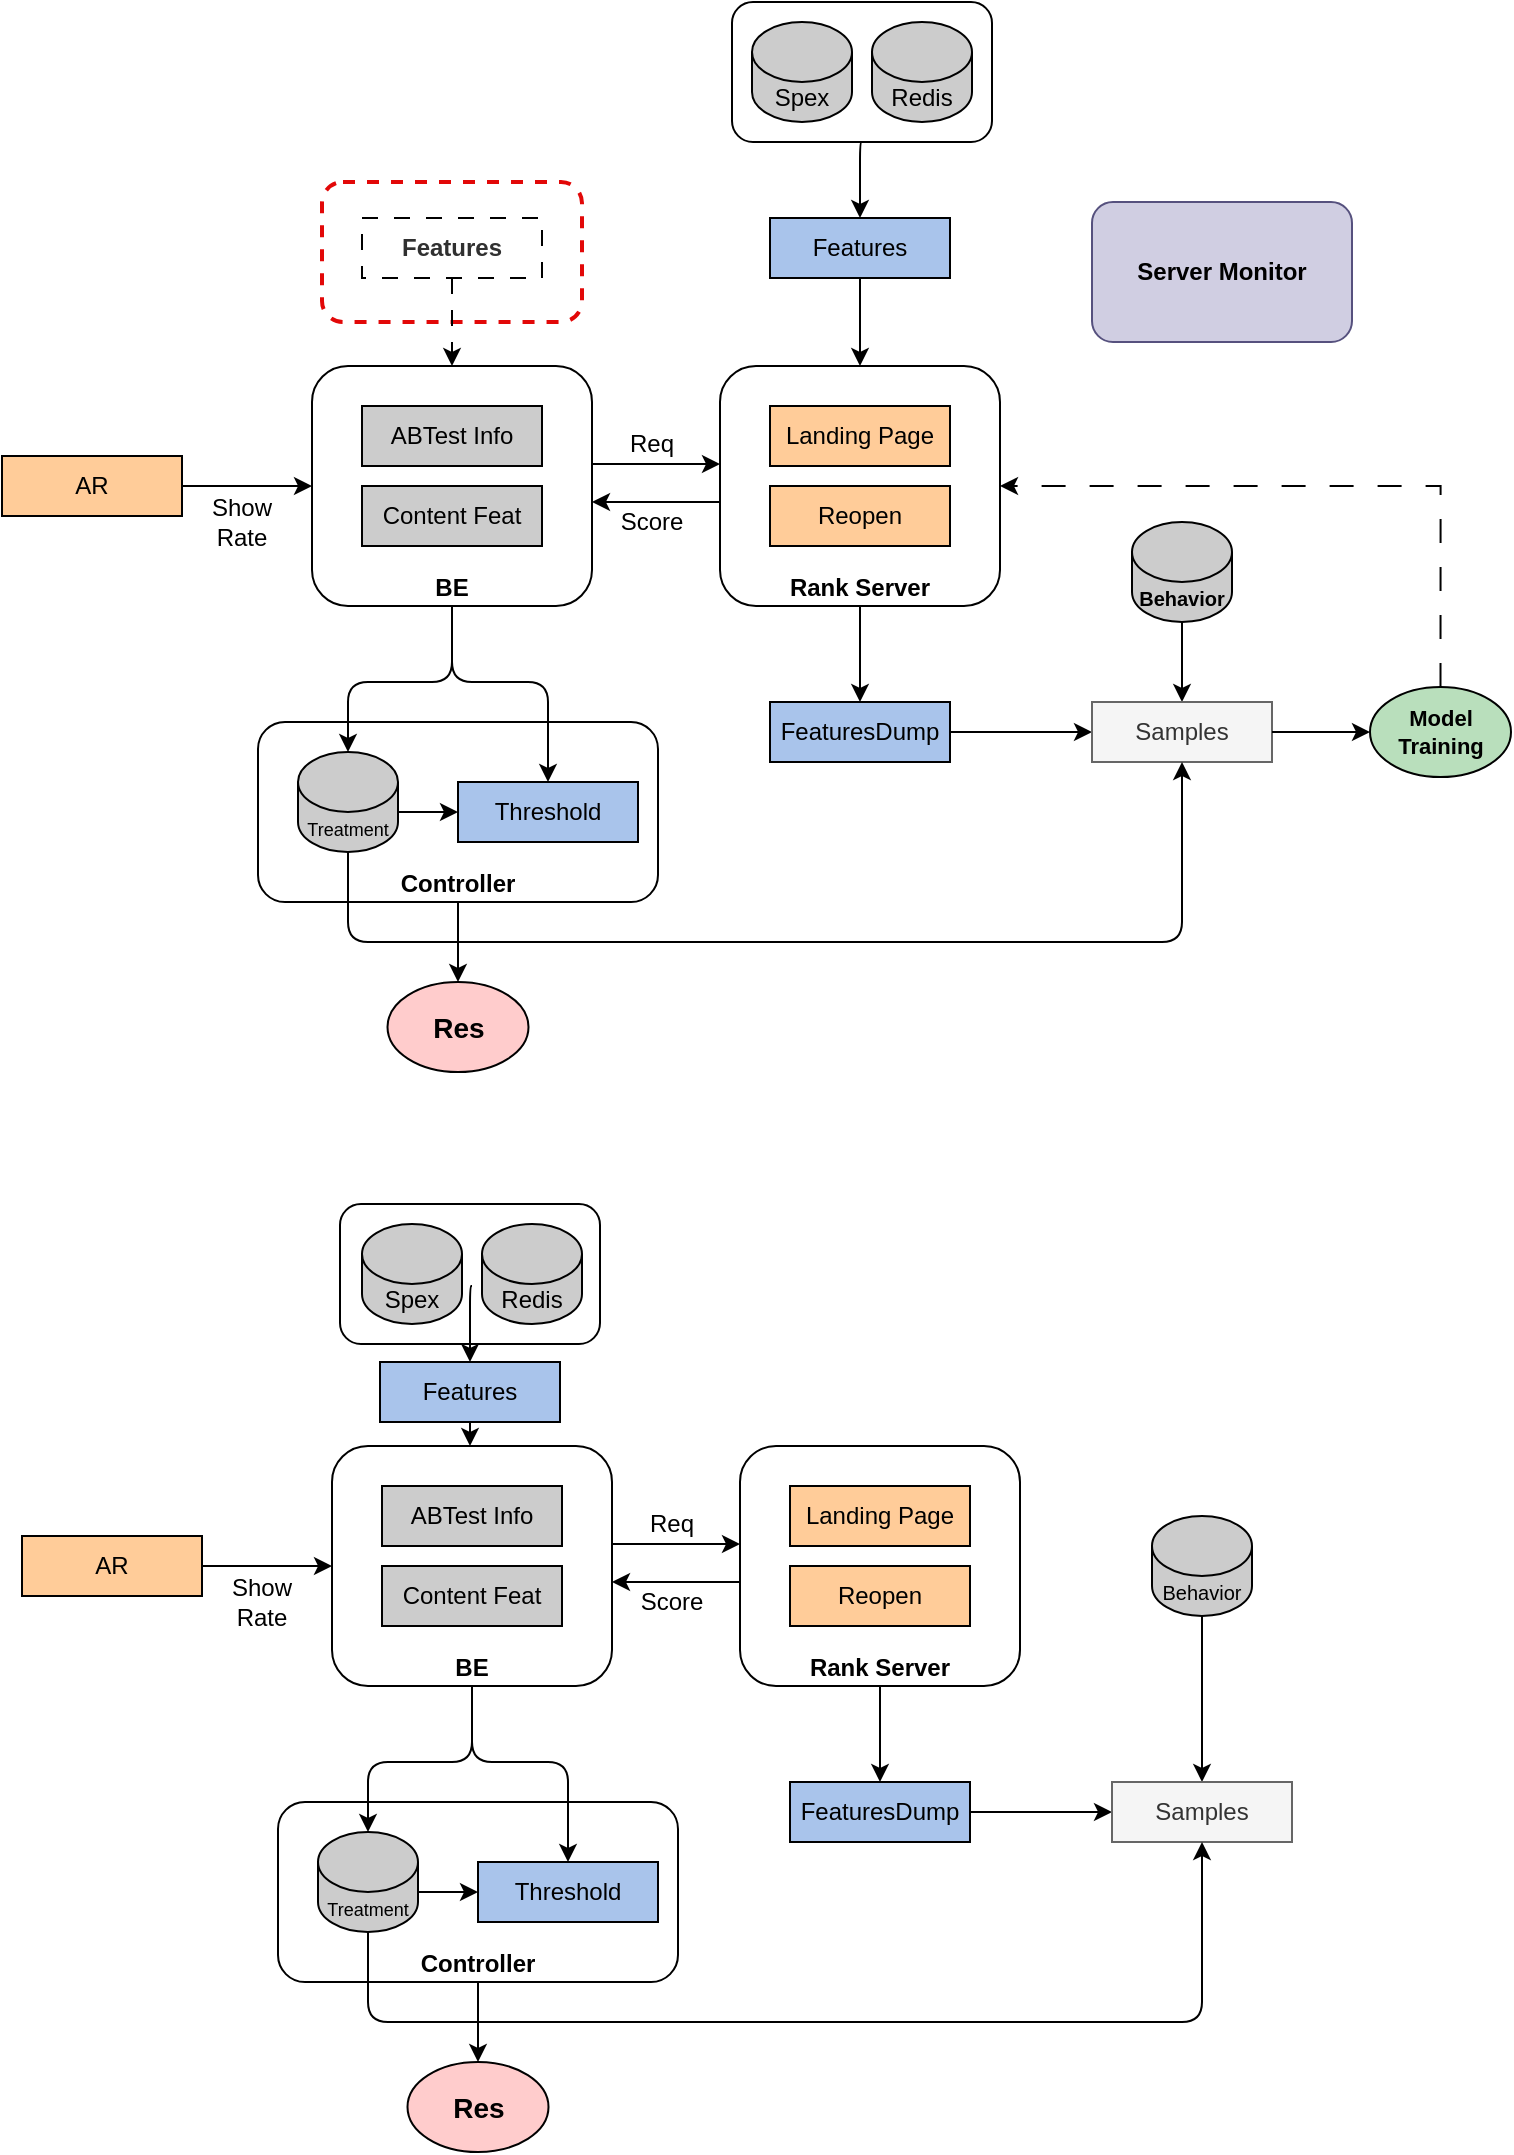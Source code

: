 <mxfile version="22.1.3" type="github">
  <diagram id="C5RBs43oDa-KdzZeNtuy" name="Page-1">
    <mxGraphModel dx="1039" dy="607" grid="1" gridSize="10" guides="1" tooltips="1" connect="1" arrows="1" fold="1" page="1" pageScale="1" pageWidth="827" pageHeight="1169" math="0" shadow="0">
      <root>
        <mxCell id="WIyWlLk6GJQsqaUBKTNV-0" />
        <mxCell id="WIyWlLk6GJQsqaUBKTNV-1" parent="WIyWlLk6GJQsqaUBKTNV-0" />
        <mxCell id="HwtwA2zFTTIl4ysH68V_-41" value="&lt;br&gt;&lt;br&gt;&lt;br&gt;&lt;br&gt;" style="rounded=1;whiteSpace=wrap;html=1;strokeColor=#e20808;dashed=1;strokeWidth=2;" vertex="1" parent="WIyWlLk6GJQsqaUBKTNV-1">
          <mxGeometry x="216" y="160" width="130" height="70" as="geometry" />
        </mxCell>
        <mxCell id="HwtwA2zFTTIl4ysH68V_-38" value="" style="rounded=1;whiteSpace=wrap;html=1;" vertex="1" parent="WIyWlLk6GJQsqaUBKTNV-1">
          <mxGeometry x="225" y="671" width="130" height="70" as="geometry" />
        </mxCell>
        <mxCell id="6RudLV-lCV3WTsC6pA_N-3" style="edgeStyle=orthogonalEdgeStyle;orthogonalLoop=1;jettySize=auto;html=1;exitX=1;exitY=0.5;exitDx=0;exitDy=0;entryX=0;entryY=0.5;entryDx=0;entryDy=0;targetPerimeterSpacing=6;sourcePerimeterSpacing=6;" parent="WIyWlLk6GJQsqaUBKTNV-1" edge="1">
          <mxGeometry relative="1" as="geometry">
            <mxPoint x="415" y="301" as="targetPoint" />
            <mxPoint x="351" y="301" as="sourcePoint" />
          </mxGeometry>
        </mxCell>
        <mxCell id="6RudLV-lCV3WTsC6pA_N-0" value="&lt;br&gt;&lt;br&gt;&lt;br&gt;&lt;br&gt;&lt;br&gt;&lt;br&gt;&lt;br&gt;&lt;b&gt;BE&lt;/b&gt;&lt;div style=&quot;text-align: justify;&quot;&gt;&lt;/div&gt;" style="rounded=1;whiteSpace=wrap;html=1;" parent="WIyWlLk6GJQsqaUBKTNV-1" vertex="1">
          <mxGeometry x="211" y="252" width="140" height="120" as="geometry" />
        </mxCell>
        <mxCell id="6RudLV-lCV3WTsC6pA_N-1" value="Content Feat" style="rounded=0;whiteSpace=wrap;html=1;fillColor=#CCCCCC;" parent="WIyWlLk6GJQsqaUBKTNV-1" vertex="1">
          <mxGeometry x="236" y="312" width="90" height="30" as="geometry" />
        </mxCell>
        <mxCell id="6RudLV-lCV3WTsC6pA_N-2" value="ABTest Info" style="rounded=0;whiteSpace=wrap;html=1;fillColor=#CCCCCC;" parent="WIyWlLk6GJQsqaUBKTNV-1" vertex="1">
          <mxGeometry x="236" y="272" width="90" height="30" as="geometry" />
        </mxCell>
        <mxCell id="6RudLV-lCV3WTsC6pA_N-24" style="edgeStyle=orthogonalEdgeStyle;orthogonalLoop=1;jettySize=auto;html=1;exitX=0.5;exitY=1;exitDx=0;exitDy=0;" parent="WIyWlLk6GJQsqaUBKTNV-1" source="6RudLV-lCV3WTsC6pA_N-4" target="6RudLV-lCV3WTsC6pA_N-23" edge="1">
          <mxGeometry relative="1" as="geometry" />
        </mxCell>
        <mxCell id="6RudLV-lCV3WTsC6pA_N-4" value="&lt;br&gt;&lt;br&gt;&lt;br&gt;&lt;br&gt;&lt;br&gt;&lt;br&gt;&lt;br&gt;&lt;b&gt;Rank Server&lt;/b&gt;&lt;br&gt;&lt;div style=&quot;text-align: justify;&quot;&gt;&lt;/div&gt;" style="rounded=1;whiteSpace=wrap;html=1;" parent="WIyWlLk6GJQsqaUBKTNV-1" vertex="1">
          <mxGeometry x="415" y="252" width="140" height="120" as="geometry" />
        </mxCell>
        <mxCell id="6RudLV-lCV3WTsC6pA_N-8" style="edgeStyle=orthogonalEdgeStyle;orthogonalLoop=1;jettySize=auto;html=1;targetPerimeterSpacing=6;sourcePerimeterSpacing=6;entryX=1;entryY=0.5;entryDx=0;entryDy=0;exitX=0;exitY=0.5;exitDx=0;exitDy=0;" parent="WIyWlLk6GJQsqaUBKTNV-1" edge="1">
          <mxGeometry relative="1" as="geometry">
            <mxPoint x="351" y="320" as="targetPoint" />
            <mxPoint x="415" y="320" as="sourcePoint" />
          </mxGeometry>
        </mxCell>
        <mxCell id="6RudLV-lCV3WTsC6pA_N-9" value="Req" style="text;html=1;strokeColor=none;fillColor=none;align=center;verticalAlign=middle;whiteSpace=wrap;rounded=0;" parent="WIyWlLk6GJQsqaUBKTNV-1" vertex="1">
          <mxGeometry x="351" y="276" width="60" height="30" as="geometry" />
        </mxCell>
        <mxCell id="6RudLV-lCV3WTsC6pA_N-10" value="Score" style="text;html=1;strokeColor=none;fillColor=none;align=center;verticalAlign=middle;whiteSpace=wrap;rounded=0;" parent="WIyWlLk6GJQsqaUBKTNV-1" vertex="1">
          <mxGeometry x="351" y="315" width="60" height="30" as="geometry" />
        </mxCell>
        <mxCell id="6RudLV-lCV3WTsC6pA_N-11" value="Landing Page" style="rounded=0;whiteSpace=wrap;html=1;fillColor=#FFCC99;" parent="WIyWlLk6GJQsqaUBKTNV-1" vertex="1">
          <mxGeometry x="440" y="272" width="90" height="30" as="geometry" />
        </mxCell>
        <mxCell id="6RudLV-lCV3WTsC6pA_N-12" value="Reopen" style="rounded=0;whiteSpace=wrap;html=1;fillColor=#FFCC99;" parent="WIyWlLk6GJQsqaUBKTNV-1" vertex="1">
          <mxGeometry x="440" y="312" width="90" height="30" as="geometry" />
        </mxCell>
        <mxCell id="6RudLV-lCV3WTsC6pA_N-15" style="edgeStyle=orthogonalEdgeStyle;orthogonalLoop=1;jettySize=auto;html=1;exitX=0.5;exitY=1;exitDx=0;exitDy=0;entryX=0.5;entryY=0;entryDx=0;entryDy=0;" parent="WIyWlLk6GJQsqaUBKTNV-1" source="6RudLV-lCV3WTsC6pA_N-13" target="6RudLV-lCV3WTsC6pA_N-4" edge="1">
          <mxGeometry relative="1" as="geometry" />
        </mxCell>
        <mxCell id="6RudLV-lCV3WTsC6pA_N-13" value="Features" style="rounded=0;whiteSpace=wrap;html=1;fillColor=#A9C4EB;" parent="WIyWlLk6GJQsqaUBKTNV-1" vertex="1">
          <mxGeometry x="440" y="178" width="90" height="30" as="geometry" />
        </mxCell>
        <mxCell id="6RudLV-lCV3WTsC6pA_N-18" style="edgeStyle=orthogonalEdgeStyle;orthogonalLoop=1;jettySize=auto;html=1;exitX=0.5;exitY=1;exitDx=0;exitDy=0;entryX=0.5;entryY=0;entryDx=0;entryDy=0;" parent="WIyWlLk6GJQsqaUBKTNV-1" source="6RudLV-lCV3WTsC6pA_N-17" target="6RudLV-lCV3WTsC6pA_N-13" edge="1">
          <mxGeometry relative="1" as="geometry" />
        </mxCell>
        <mxCell id="6RudLV-lCV3WTsC6pA_N-17" value="" style="rounded=1;whiteSpace=wrap;html=1;" parent="WIyWlLk6GJQsqaUBKTNV-1" vertex="1">
          <mxGeometry x="421" y="70" width="130" height="70" as="geometry" />
        </mxCell>
        <mxCell id="6RudLV-lCV3WTsC6pA_N-20" value="Spex" style="shape=cylinder3;whiteSpace=wrap;html=1;boundedLbl=1;backgroundOutline=1;size=15;fillColor=#CCCCCC;" parent="WIyWlLk6GJQsqaUBKTNV-1" vertex="1">
          <mxGeometry x="431" y="80" width="50" height="50" as="geometry" />
        </mxCell>
        <mxCell id="6RudLV-lCV3WTsC6pA_N-21" value="Redis" style="shape=cylinder3;whiteSpace=wrap;html=1;boundedLbl=1;backgroundOutline=1;size=15;fillColor=#CCCCCC;" parent="WIyWlLk6GJQsqaUBKTNV-1" vertex="1">
          <mxGeometry x="491" y="80" width="50" height="50" as="geometry" />
        </mxCell>
        <mxCell id="6RudLV-lCV3WTsC6pA_N-29" style="edgeStyle=orthogonalEdgeStyle;orthogonalLoop=1;jettySize=auto;html=1;exitX=1;exitY=0.5;exitDx=0;exitDy=0;entryX=0;entryY=0.5;entryDx=0;entryDy=0;" parent="WIyWlLk6GJQsqaUBKTNV-1" source="6RudLV-lCV3WTsC6pA_N-23" target="6RudLV-lCV3WTsC6pA_N-27" edge="1">
          <mxGeometry relative="1" as="geometry" />
        </mxCell>
        <mxCell id="6RudLV-lCV3WTsC6pA_N-23" value="FeaturesDump" style="rounded=0;whiteSpace=wrap;html=1;fillColor=#A9C4EB;" parent="WIyWlLk6GJQsqaUBKTNV-1" vertex="1">
          <mxGeometry x="440" y="420" width="90" height="30" as="geometry" />
        </mxCell>
        <mxCell id="6RudLV-lCV3WTsC6pA_N-28" style="edgeStyle=orthogonalEdgeStyle;orthogonalLoop=1;jettySize=auto;html=1;exitX=0.5;exitY=1;exitDx=0;exitDy=0;exitPerimeter=0;" parent="WIyWlLk6GJQsqaUBKTNV-1" source="6RudLV-lCV3WTsC6pA_N-25" target="6RudLV-lCV3WTsC6pA_N-27" edge="1">
          <mxGeometry relative="1" as="geometry" />
        </mxCell>
        <mxCell id="6RudLV-lCV3WTsC6pA_N-25" value="&lt;font style=&quot;font-size: 10px;&quot;&gt;Behavior&lt;/font&gt;" style="shape=cylinder3;whiteSpace=wrap;html=1;boundedLbl=1;backgroundOutline=1;size=15;fillColor=#CCCCCC;fontStyle=1" parent="WIyWlLk6GJQsqaUBKTNV-1" vertex="1">
          <mxGeometry x="621" y="330" width="50" height="50" as="geometry" />
        </mxCell>
        <mxCell id="6RudLV-lCV3WTsC6pA_N-27" value="Samples" style="rounded=0;whiteSpace=wrap;html=1;fillColor=#f5f5f5;fontColor=#333333;strokeColor=#666666;" parent="WIyWlLk6GJQsqaUBKTNV-1" vertex="1">
          <mxGeometry x="601" y="420" width="90" height="30" as="geometry" />
        </mxCell>
        <mxCell id="6RudLV-lCV3WTsC6pA_N-32" style="edgeStyle=orthogonalEdgeStyle;orthogonalLoop=1;jettySize=auto;html=1;exitX=1;exitY=0.5;exitDx=0;exitDy=0;entryX=0;entryY=0.5;entryDx=0;entryDy=0;" parent="WIyWlLk6GJQsqaUBKTNV-1" source="6RudLV-lCV3WTsC6pA_N-31" target="6RudLV-lCV3WTsC6pA_N-0" edge="1">
          <mxGeometry relative="1" as="geometry" />
        </mxCell>
        <mxCell id="6RudLV-lCV3WTsC6pA_N-31" value="AR" style="rounded=0;whiteSpace=wrap;html=1;fillColor=#FFCC99;" parent="WIyWlLk6GJQsqaUBKTNV-1" vertex="1">
          <mxGeometry x="56" y="297" width="90" height="30" as="geometry" />
        </mxCell>
        <mxCell id="6RudLV-lCV3WTsC6pA_N-33" value="Show Rate" style="text;html=1;strokeColor=none;fillColor=none;align=center;verticalAlign=middle;whiteSpace=wrap;rounded=0;" parent="WIyWlLk6GJQsqaUBKTNV-1" vertex="1">
          <mxGeometry x="146" y="315" width="60" height="30" as="geometry" />
        </mxCell>
        <mxCell id="6RudLV-lCV3WTsC6pA_N-46" style="edgeStyle=orthogonalEdgeStyle;orthogonalLoop=1;jettySize=auto;html=1;exitX=0.5;exitY=1;exitDx=0;exitDy=0;entryX=0.5;entryY=0;entryDx=0;entryDy=0;" parent="WIyWlLk6GJQsqaUBKTNV-1" source="6RudLV-lCV3WTsC6pA_N-35" target="6RudLV-lCV3WTsC6pA_N-44" edge="1">
          <mxGeometry relative="1" as="geometry" />
        </mxCell>
        <mxCell id="6RudLV-lCV3WTsC6pA_N-35" value="&lt;br&gt;&lt;br&gt;&lt;br&gt;&lt;br&gt;&lt;br&gt;&lt;b&gt;Controller&lt;/b&gt;&lt;br&gt;&lt;div style=&quot;text-align: justify;&quot;&gt;&lt;/div&gt;" style="rounded=1;whiteSpace=wrap;html=1;" parent="WIyWlLk6GJQsqaUBKTNV-1" vertex="1">
          <mxGeometry x="184" y="430" width="200" height="90" as="geometry" />
        </mxCell>
        <mxCell id="6RudLV-lCV3WTsC6pA_N-40" style="edgeStyle=orthogonalEdgeStyle;orthogonalLoop=1;jettySize=auto;html=1;exitX=1;exitY=0;exitDx=0;exitDy=30;exitPerimeter=0;entryX=0;entryY=0.5;entryDx=0;entryDy=0;" parent="WIyWlLk6GJQsqaUBKTNV-1" source="6RudLV-lCV3WTsC6pA_N-36" target="6RudLV-lCV3WTsC6pA_N-37" edge="1">
          <mxGeometry relative="1" as="geometry" />
        </mxCell>
        <mxCell id="6RudLV-lCV3WTsC6pA_N-42" style="edgeStyle=orthogonalEdgeStyle;orthogonalLoop=1;jettySize=auto;html=1;exitX=0.5;exitY=1;exitDx=0;exitDy=0;exitPerimeter=0;entryX=0.5;entryY=1;entryDx=0;entryDy=0;" parent="WIyWlLk6GJQsqaUBKTNV-1" source="6RudLV-lCV3WTsC6pA_N-36" target="6RudLV-lCV3WTsC6pA_N-27" edge="1">
          <mxGeometry relative="1" as="geometry">
            <Array as="points">
              <mxPoint x="229" y="540" />
              <mxPoint x="646" y="540" />
            </Array>
          </mxGeometry>
        </mxCell>
        <mxCell id="6RudLV-lCV3WTsC6pA_N-36" value="&lt;font style=&quot;font-size: 9px;&quot;&gt;Treatment&lt;/font&gt;" style="shape=cylinder3;whiteSpace=wrap;html=1;boundedLbl=1;backgroundOutline=1;size=15;fillColor=#CCCCCC;" parent="WIyWlLk6GJQsqaUBKTNV-1" vertex="1">
          <mxGeometry x="204" y="445" width="50" height="50" as="geometry" />
        </mxCell>
        <mxCell id="6RudLV-lCV3WTsC6pA_N-37" value="Threshold" style="rounded=0;whiteSpace=wrap;html=1;fillColor=#A9C4EB;" parent="WIyWlLk6GJQsqaUBKTNV-1" vertex="1">
          <mxGeometry x="284" y="460" width="90" height="30" as="geometry" />
        </mxCell>
        <mxCell id="6RudLV-lCV3WTsC6pA_N-39" style="edgeStyle=orthogonalEdgeStyle;orthogonalLoop=1;jettySize=auto;html=1;exitX=0.5;exitY=1;exitDx=0;exitDy=0;entryX=0.5;entryY=0;entryDx=0;entryDy=0;entryPerimeter=0;" parent="WIyWlLk6GJQsqaUBKTNV-1" source="6RudLV-lCV3WTsC6pA_N-0" target="6RudLV-lCV3WTsC6pA_N-36" edge="1">
          <mxGeometry relative="1" as="geometry">
            <Array as="points">
              <mxPoint x="281" y="410" />
              <mxPoint x="229" y="410" />
            </Array>
          </mxGeometry>
        </mxCell>
        <mxCell id="6RudLV-lCV3WTsC6pA_N-41" style="edgeStyle=orthogonalEdgeStyle;orthogonalLoop=1;jettySize=auto;html=1;exitX=0.5;exitY=1;exitDx=0;exitDy=0;entryX=0.5;entryY=0;entryDx=0;entryDy=0;" parent="WIyWlLk6GJQsqaUBKTNV-1" source="6RudLV-lCV3WTsC6pA_N-0" target="6RudLV-lCV3WTsC6pA_N-37" edge="1">
          <mxGeometry relative="1" as="geometry">
            <Array as="points">
              <mxPoint x="281" y="410" />
              <mxPoint x="329" y="410" />
            </Array>
          </mxGeometry>
        </mxCell>
        <mxCell id="6RudLV-lCV3WTsC6pA_N-44" value="&lt;font style=&quot;font-size: 14px;&quot;&gt;&lt;b&gt;Res&lt;/b&gt;&lt;/font&gt;" style="ellipse;whiteSpace=wrap;html=1;fillColor=#FFCCCC;" parent="WIyWlLk6GJQsqaUBKTNV-1" vertex="1">
          <mxGeometry x="248.75" y="560" width="70.5" height="45" as="geometry" />
        </mxCell>
        <mxCell id="HwtwA2zFTTIl4ysH68V_-0" style="edgeStyle=orthogonalEdgeStyle;orthogonalLoop=1;jettySize=auto;html=1;exitX=1;exitY=0.5;exitDx=0;exitDy=0;entryX=0;entryY=0.5;entryDx=0;entryDy=0;targetPerimeterSpacing=6;sourcePerimeterSpacing=6;" edge="1" parent="WIyWlLk6GJQsqaUBKTNV-1">
          <mxGeometry relative="1" as="geometry">
            <mxPoint x="425" y="841" as="targetPoint" />
            <mxPoint x="361" y="841" as="sourcePoint" />
          </mxGeometry>
        </mxCell>
        <mxCell id="HwtwA2zFTTIl4ysH68V_-1" value="&lt;br&gt;&lt;br&gt;&lt;br&gt;&lt;br&gt;&lt;br&gt;&lt;br&gt;&lt;br&gt;&lt;b&gt;BE&lt;/b&gt;&lt;div style=&quot;text-align: justify;&quot;&gt;&lt;/div&gt;" style="rounded=1;whiteSpace=wrap;html=1;" vertex="1" parent="WIyWlLk6GJQsqaUBKTNV-1">
          <mxGeometry x="221" y="792" width="140" height="120" as="geometry" />
        </mxCell>
        <mxCell id="HwtwA2zFTTIl4ysH68V_-2" value="Content Feat" style="rounded=0;whiteSpace=wrap;html=1;fillColor=#CCCCCC;" vertex="1" parent="WIyWlLk6GJQsqaUBKTNV-1">
          <mxGeometry x="246" y="852" width="90" height="30" as="geometry" />
        </mxCell>
        <mxCell id="HwtwA2zFTTIl4ysH68V_-3" value="ABTest Info" style="rounded=0;whiteSpace=wrap;html=1;fillColor=#CCCCCC;" vertex="1" parent="WIyWlLk6GJQsqaUBKTNV-1">
          <mxGeometry x="246" y="812" width="90" height="30" as="geometry" />
        </mxCell>
        <mxCell id="HwtwA2zFTTIl4ysH68V_-4" style="edgeStyle=orthogonalEdgeStyle;orthogonalLoop=1;jettySize=auto;html=1;exitX=0.5;exitY=1;exitDx=0;exitDy=0;" edge="1" parent="WIyWlLk6GJQsqaUBKTNV-1" source="HwtwA2zFTTIl4ysH68V_-5" target="HwtwA2zFTTIl4ysH68V_-17">
          <mxGeometry relative="1" as="geometry" />
        </mxCell>
        <mxCell id="HwtwA2zFTTIl4ysH68V_-5" value="&lt;br&gt;&lt;br&gt;&lt;br&gt;&lt;br&gt;&lt;br&gt;&lt;br&gt;&lt;br&gt;&lt;b&gt;Rank Server&lt;/b&gt;&lt;br&gt;&lt;div style=&quot;text-align: justify;&quot;&gt;&lt;/div&gt;" style="rounded=1;whiteSpace=wrap;html=1;" vertex="1" parent="WIyWlLk6GJQsqaUBKTNV-1">
          <mxGeometry x="425" y="792" width="140" height="120" as="geometry" />
        </mxCell>
        <mxCell id="HwtwA2zFTTIl4ysH68V_-6" style="edgeStyle=orthogonalEdgeStyle;orthogonalLoop=1;jettySize=auto;html=1;targetPerimeterSpacing=6;sourcePerimeterSpacing=6;entryX=1;entryY=0.5;entryDx=0;entryDy=0;exitX=0;exitY=0.5;exitDx=0;exitDy=0;" edge="1" parent="WIyWlLk6GJQsqaUBKTNV-1">
          <mxGeometry relative="1" as="geometry">
            <mxPoint x="361" y="860" as="targetPoint" />
            <mxPoint x="425" y="860" as="sourcePoint" />
          </mxGeometry>
        </mxCell>
        <mxCell id="HwtwA2zFTTIl4ysH68V_-7" value="Req" style="text;html=1;strokeColor=none;fillColor=none;align=center;verticalAlign=middle;whiteSpace=wrap;rounded=0;" vertex="1" parent="WIyWlLk6GJQsqaUBKTNV-1">
          <mxGeometry x="361" y="816" width="60" height="30" as="geometry" />
        </mxCell>
        <mxCell id="HwtwA2zFTTIl4ysH68V_-8" value="Score" style="text;html=1;strokeColor=none;fillColor=none;align=center;verticalAlign=middle;whiteSpace=wrap;rounded=0;" vertex="1" parent="WIyWlLk6GJQsqaUBKTNV-1">
          <mxGeometry x="361" y="855" width="60" height="30" as="geometry" />
        </mxCell>
        <mxCell id="HwtwA2zFTTIl4ysH68V_-9" value="Landing Page" style="rounded=0;whiteSpace=wrap;html=1;fillColor=#FFCC99;" vertex="1" parent="WIyWlLk6GJQsqaUBKTNV-1">
          <mxGeometry x="450" y="812" width="90" height="30" as="geometry" />
        </mxCell>
        <mxCell id="HwtwA2zFTTIl4ysH68V_-10" value="Reopen" style="rounded=0;whiteSpace=wrap;html=1;fillColor=#FFCC99;" vertex="1" parent="WIyWlLk6GJQsqaUBKTNV-1">
          <mxGeometry x="450" y="852" width="90" height="30" as="geometry" />
        </mxCell>
        <mxCell id="HwtwA2zFTTIl4ysH68V_-16" style="edgeStyle=orthogonalEdgeStyle;orthogonalLoop=1;jettySize=auto;html=1;exitX=1;exitY=0.5;exitDx=0;exitDy=0;entryX=0;entryY=0.5;entryDx=0;entryDy=0;" edge="1" parent="WIyWlLk6GJQsqaUBKTNV-1" source="HwtwA2zFTTIl4ysH68V_-17" target="HwtwA2zFTTIl4ysH68V_-20">
          <mxGeometry relative="1" as="geometry" />
        </mxCell>
        <mxCell id="HwtwA2zFTTIl4ysH68V_-17" value="FeaturesDump" style="rounded=0;whiteSpace=wrap;html=1;fillColor=#A9C4EB;" vertex="1" parent="WIyWlLk6GJQsqaUBKTNV-1">
          <mxGeometry x="450" y="960" width="90" height="30" as="geometry" />
        </mxCell>
        <mxCell id="HwtwA2zFTTIl4ysH68V_-18" style="edgeStyle=orthogonalEdgeStyle;orthogonalLoop=1;jettySize=auto;html=1;exitX=0.5;exitY=1;exitDx=0;exitDy=0;exitPerimeter=0;" edge="1" parent="WIyWlLk6GJQsqaUBKTNV-1" source="HwtwA2zFTTIl4ysH68V_-19" target="HwtwA2zFTTIl4ysH68V_-20">
          <mxGeometry relative="1" as="geometry" />
        </mxCell>
        <mxCell id="HwtwA2zFTTIl4ysH68V_-19" value="&lt;font style=&quot;font-size: 10px;&quot;&gt;Behavior&lt;/font&gt;" style="shape=cylinder3;whiteSpace=wrap;html=1;boundedLbl=1;backgroundOutline=1;size=15;fillColor=#CCCCCC;" vertex="1" parent="WIyWlLk6GJQsqaUBKTNV-1">
          <mxGeometry x="631" y="827" width="50" height="50" as="geometry" />
        </mxCell>
        <mxCell id="HwtwA2zFTTIl4ysH68V_-20" value="Samples" style="rounded=0;whiteSpace=wrap;html=1;fillColor=#f5f5f5;fontColor=#333333;strokeColor=#666666;" vertex="1" parent="WIyWlLk6GJQsqaUBKTNV-1">
          <mxGeometry x="611" y="960" width="90" height="30" as="geometry" />
        </mxCell>
        <mxCell id="HwtwA2zFTTIl4ysH68V_-21" style="edgeStyle=orthogonalEdgeStyle;orthogonalLoop=1;jettySize=auto;html=1;exitX=1;exitY=0.5;exitDx=0;exitDy=0;entryX=0;entryY=0.5;entryDx=0;entryDy=0;" edge="1" parent="WIyWlLk6GJQsqaUBKTNV-1" source="HwtwA2zFTTIl4ysH68V_-22" target="HwtwA2zFTTIl4ysH68V_-1">
          <mxGeometry relative="1" as="geometry" />
        </mxCell>
        <mxCell id="HwtwA2zFTTIl4ysH68V_-22" value="AR" style="rounded=0;whiteSpace=wrap;html=1;fillColor=#FFCC99;" vertex="1" parent="WIyWlLk6GJQsqaUBKTNV-1">
          <mxGeometry x="66" y="837" width="90" height="30" as="geometry" />
        </mxCell>
        <mxCell id="HwtwA2zFTTIl4ysH68V_-23" value="Show Rate" style="text;html=1;strokeColor=none;fillColor=none;align=center;verticalAlign=middle;whiteSpace=wrap;rounded=0;" vertex="1" parent="WIyWlLk6GJQsqaUBKTNV-1">
          <mxGeometry x="156" y="855" width="60" height="30" as="geometry" />
        </mxCell>
        <mxCell id="HwtwA2zFTTIl4ysH68V_-24" style="edgeStyle=orthogonalEdgeStyle;orthogonalLoop=1;jettySize=auto;html=1;exitX=0.5;exitY=1;exitDx=0;exitDy=0;entryX=0.5;entryY=0;entryDx=0;entryDy=0;" edge="1" parent="WIyWlLk6GJQsqaUBKTNV-1" source="HwtwA2zFTTIl4ysH68V_-25" target="HwtwA2zFTTIl4ysH68V_-32">
          <mxGeometry relative="1" as="geometry" />
        </mxCell>
        <mxCell id="HwtwA2zFTTIl4ysH68V_-25" value="&lt;br&gt;&lt;br&gt;&lt;br&gt;&lt;br&gt;&lt;br&gt;&lt;b&gt;Controller&lt;/b&gt;&lt;br&gt;&lt;div style=&quot;text-align: justify;&quot;&gt;&lt;/div&gt;" style="rounded=1;whiteSpace=wrap;html=1;" vertex="1" parent="WIyWlLk6GJQsqaUBKTNV-1">
          <mxGeometry x="194" y="970" width="200" height="90" as="geometry" />
        </mxCell>
        <mxCell id="HwtwA2zFTTIl4ysH68V_-26" style="edgeStyle=orthogonalEdgeStyle;orthogonalLoop=1;jettySize=auto;html=1;exitX=1;exitY=0;exitDx=0;exitDy=30;exitPerimeter=0;entryX=0;entryY=0.5;entryDx=0;entryDy=0;" edge="1" parent="WIyWlLk6GJQsqaUBKTNV-1" source="HwtwA2zFTTIl4ysH68V_-28" target="HwtwA2zFTTIl4ysH68V_-29">
          <mxGeometry relative="1" as="geometry" />
        </mxCell>
        <mxCell id="HwtwA2zFTTIl4ysH68V_-27" style="edgeStyle=orthogonalEdgeStyle;orthogonalLoop=1;jettySize=auto;html=1;exitX=0.5;exitY=1;exitDx=0;exitDy=0;exitPerimeter=0;entryX=0.5;entryY=1;entryDx=0;entryDy=0;" edge="1" parent="WIyWlLk6GJQsqaUBKTNV-1" source="HwtwA2zFTTIl4ysH68V_-28" target="HwtwA2zFTTIl4ysH68V_-20">
          <mxGeometry relative="1" as="geometry">
            <Array as="points">
              <mxPoint x="239" y="1080" />
              <mxPoint x="656" y="1080" />
            </Array>
          </mxGeometry>
        </mxCell>
        <mxCell id="HwtwA2zFTTIl4ysH68V_-28" value="&lt;font style=&quot;font-size: 9px;&quot;&gt;Treatment&lt;/font&gt;" style="shape=cylinder3;whiteSpace=wrap;html=1;boundedLbl=1;backgroundOutline=1;size=15;fillColor=#CCCCCC;" vertex="1" parent="WIyWlLk6GJQsqaUBKTNV-1">
          <mxGeometry x="214" y="985" width="50" height="50" as="geometry" />
        </mxCell>
        <mxCell id="HwtwA2zFTTIl4ysH68V_-29" value="Threshold" style="rounded=0;whiteSpace=wrap;html=1;fillColor=#A9C4EB;" vertex="1" parent="WIyWlLk6GJQsqaUBKTNV-1">
          <mxGeometry x="294" y="1000" width="90" height="30" as="geometry" />
        </mxCell>
        <mxCell id="HwtwA2zFTTIl4ysH68V_-30" style="edgeStyle=orthogonalEdgeStyle;orthogonalLoop=1;jettySize=auto;html=1;exitX=0.5;exitY=1;exitDx=0;exitDy=0;entryX=0.5;entryY=0;entryDx=0;entryDy=0;entryPerimeter=0;" edge="1" parent="WIyWlLk6GJQsqaUBKTNV-1" source="HwtwA2zFTTIl4ysH68V_-1" target="HwtwA2zFTTIl4ysH68V_-28">
          <mxGeometry relative="1" as="geometry">
            <Array as="points">
              <mxPoint x="291" y="950" />
              <mxPoint x="239" y="950" />
            </Array>
          </mxGeometry>
        </mxCell>
        <mxCell id="HwtwA2zFTTIl4ysH68V_-31" style="edgeStyle=orthogonalEdgeStyle;orthogonalLoop=1;jettySize=auto;html=1;exitX=0.5;exitY=1;exitDx=0;exitDy=0;entryX=0.5;entryY=0;entryDx=0;entryDy=0;" edge="1" parent="WIyWlLk6GJQsqaUBKTNV-1" source="HwtwA2zFTTIl4ysH68V_-1" target="HwtwA2zFTTIl4ysH68V_-29">
          <mxGeometry relative="1" as="geometry">
            <Array as="points">
              <mxPoint x="291" y="950" />
              <mxPoint x="339" y="950" />
            </Array>
          </mxGeometry>
        </mxCell>
        <mxCell id="HwtwA2zFTTIl4ysH68V_-32" value="&lt;font style=&quot;font-size: 14px;&quot;&gt;&lt;b&gt;Res&lt;/b&gt;&lt;/font&gt;" style="ellipse;whiteSpace=wrap;html=1;fillColor=#FFCCCC;" vertex="1" parent="WIyWlLk6GJQsqaUBKTNV-1">
          <mxGeometry x="258.75" y="1100" width="70.5" height="45" as="geometry" />
        </mxCell>
        <mxCell id="HwtwA2zFTTIl4ysH68V_-33" style="edgeStyle=orthogonalEdgeStyle;orthogonalLoop=1;jettySize=auto;html=1;exitX=0.5;exitY=1;exitDx=0;exitDy=0;entryX=0.5;entryY=0;entryDx=0;entryDy=0;" edge="1" parent="WIyWlLk6GJQsqaUBKTNV-1" source="HwtwA2zFTTIl4ysH68V_-34">
          <mxGeometry relative="1" as="geometry">
            <mxPoint x="290" y="792" as="targetPoint" />
          </mxGeometry>
        </mxCell>
        <mxCell id="HwtwA2zFTTIl4ysH68V_-34" value="Features" style="rounded=0;whiteSpace=wrap;html=1;fillColor=#A9C4EB;" vertex="1" parent="WIyWlLk6GJQsqaUBKTNV-1">
          <mxGeometry x="245" y="750" width="90" height="30" as="geometry" />
        </mxCell>
        <mxCell id="HwtwA2zFTTIl4ysH68V_-35" style="edgeStyle=orthogonalEdgeStyle;orthogonalLoop=1;jettySize=auto;html=1;exitX=0.5;exitY=1;exitDx=0;exitDy=0;entryX=0.5;entryY=0;entryDx=0;entryDy=0;" edge="1" parent="WIyWlLk6GJQsqaUBKTNV-1" target="HwtwA2zFTTIl4ysH68V_-34">
          <mxGeometry relative="1" as="geometry">
            <mxPoint x="291" y="712" as="sourcePoint" />
          </mxGeometry>
        </mxCell>
        <mxCell id="HwtwA2zFTTIl4ysH68V_-36" value="Spex" style="shape=cylinder3;whiteSpace=wrap;html=1;boundedLbl=1;backgroundOutline=1;size=15;fillColor=#CCCCCC;" vertex="1" parent="WIyWlLk6GJQsqaUBKTNV-1">
          <mxGeometry x="236" y="681" width="50" height="50" as="geometry" />
        </mxCell>
        <mxCell id="HwtwA2zFTTIl4ysH68V_-37" value="Redis" style="shape=cylinder3;whiteSpace=wrap;html=1;boundedLbl=1;backgroundOutline=1;size=15;fillColor=#CCCCCC;" vertex="1" parent="WIyWlLk6GJQsqaUBKTNV-1">
          <mxGeometry x="296" y="681" width="50" height="50" as="geometry" />
        </mxCell>
        <mxCell id="HwtwA2zFTTIl4ysH68V_-39" value="Features" style="rounded=0;whiteSpace=wrap;html=1;dashed=1;dashPattern=8 8;fontStyle=1;fontColor=#303030;" vertex="1" parent="WIyWlLk6GJQsqaUBKTNV-1">
          <mxGeometry x="236" y="178" width="90" height="30" as="geometry" />
        </mxCell>
        <mxCell id="HwtwA2zFTTIl4ysH68V_-40" style="edgeStyle=orthogonalEdgeStyle;orthogonalLoop=1;jettySize=auto;html=1;exitX=0.5;exitY=1;exitDx=0;exitDy=0;entryX=0.5;entryY=0;entryDx=0;entryDy=0;dashed=1;dashPattern=8 8;" edge="1" parent="WIyWlLk6GJQsqaUBKTNV-1" source="HwtwA2zFTTIl4ysH68V_-39" target="6RudLV-lCV3WTsC6pA_N-0">
          <mxGeometry relative="1" as="geometry">
            <mxPoint x="495" y="218" as="sourcePoint" />
            <mxPoint x="495" y="262" as="targetPoint" />
          </mxGeometry>
        </mxCell>
        <mxCell id="HwtwA2zFTTIl4ysH68V_-42" style="edgeStyle=orthogonalEdgeStyle;orthogonalLoop=1;jettySize=auto;html=1;exitX=1;exitY=0.5;exitDx=0;exitDy=0;" edge="1" parent="WIyWlLk6GJQsqaUBKTNV-1" source="6RudLV-lCV3WTsC6pA_N-27">
          <mxGeometry relative="1" as="geometry">
            <mxPoint x="495" y="382" as="sourcePoint" />
            <mxPoint x="740" y="435" as="targetPoint" />
          </mxGeometry>
        </mxCell>
        <mxCell id="HwtwA2zFTTIl4ysH68V_-44" style="edgeStyle=orthogonalEdgeStyle;rounded=0;orthogonalLoop=1;jettySize=auto;html=1;exitX=0.5;exitY=0;exitDx=0;exitDy=0;entryX=1;entryY=0.5;entryDx=0;entryDy=0;dashed=1;dashPattern=12 12;" edge="1" parent="WIyWlLk6GJQsqaUBKTNV-1" source="HwtwA2zFTTIl4ysH68V_-43" target="6RudLV-lCV3WTsC6pA_N-4">
          <mxGeometry relative="1" as="geometry" />
        </mxCell>
        <mxCell id="HwtwA2zFTTIl4ysH68V_-43" value="&lt;font style=&quot;font-size: 11px;&quot;&gt;&lt;b style=&quot;font-size: 11px;&quot;&gt;Model&lt;br style=&quot;font-size: 11px;&quot;&gt;Training&lt;br style=&quot;font-size: 11px;&quot;&gt;&lt;/b&gt;&lt;/font&gt;" style="ellipse;whiteSpace=wrap;html=1;fillColor=#b9dfbc;fontSize=11;" vertex="1" parent="WIyWlLk6GJQsqaUBKTNV-1">
          <mxGeometry x="740" y="412.5" width="70.5" height="45" as="geometry" />
        </mxCell>
        <mxCell id="HwtwA2zFTTIl4ysH68V_-46" value="Server Monitor" style="rounded=1;whiteSpace=wrap;html=1;fontStyle=1;fillColor=#d0cee2;strokeColor=#56517e;" vertex="1" parent="WIyWlLk6GJQsqaUBKTNV-1">
          <mxGeometry x="601" y="170" width="130" height="70" as="geometry" />
        </mxCell>
      </root>
    </mxGraphModel>
  </diagram>
</mxfile>
